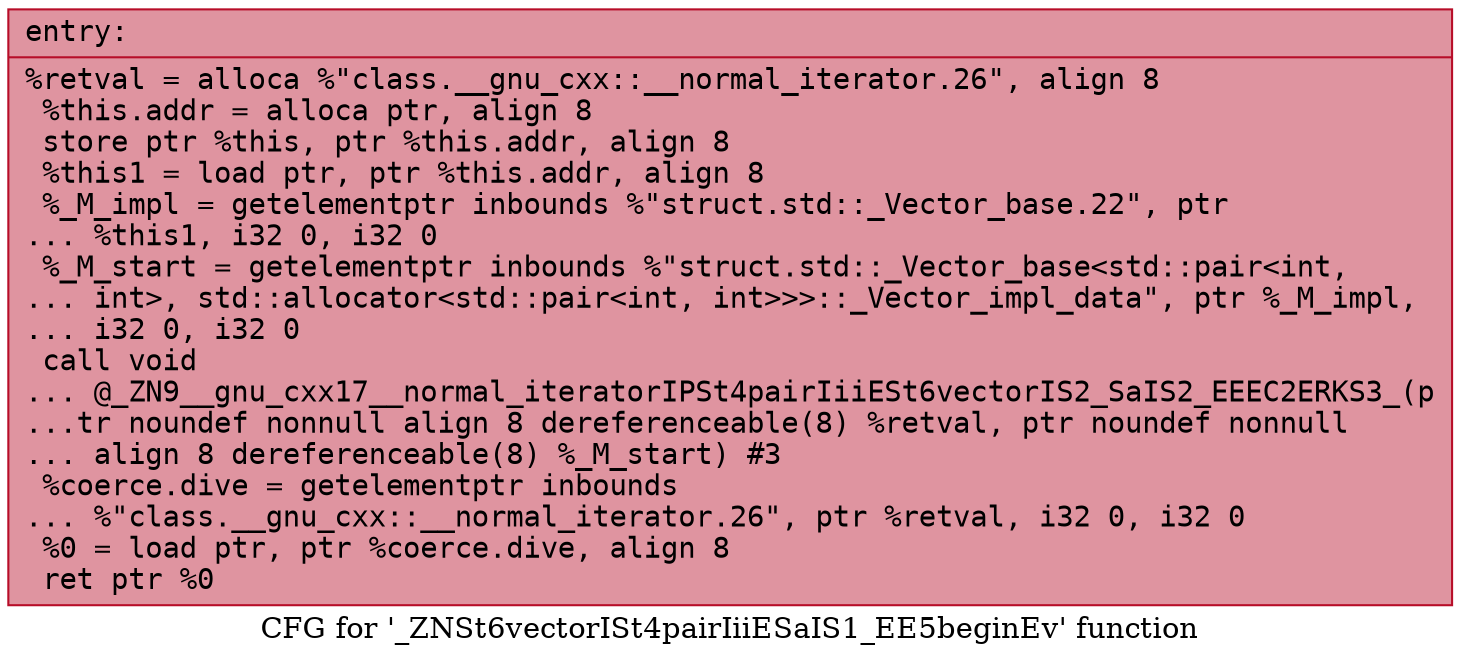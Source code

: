 digraph "CFG for '_ZNSt6vectorISt4pairIiiESaIS1_EE5beginEv' function" {
	label="CFG for '_ZNSt6vectorISt4pairIiiESaIS1_EE5beginEv' function";

	Node0x56307d65fa80 [shape=record,color="#b70d28ff", style=filled, fillcolor="#b70d2870" fontname="Courier",label="{entry:\l|  %retval = alloca %\"class.__gnu_cxx::__normal_iterator.26\", align 8\l  %this.addr = alloca ptr, align 8\l  store ptr %this, ptr %this.addr, align 8\l  %this1 = load ptr, ptr %this.addr, align 8\l  %_M_impl = getelementptr inbounds %\"struct.std::_Vector_base.22\", ptr\l... %this1, i32 0, i32 0\l  %_M_start = getelementptr inbounds %\"struct.std::_Vector_base\<std::pair\<int,\l... int\>, std::allocator\<std::pair\<int, int\>\>\>::_Vector_impl_data\", ptr %_M_impl,\l... i32 0, i32 0\l  call void\l... @_ZN9__gnu_cxx17__normal_iteratorIPSt4pairIiiESt6vectorIS2_SaIS2_EEEC2ERKS3_(p\l...tr noundef nonnull align 8 dereferenceable(8) %retval, ptr noundef nonnull\l... align 8 dereferenceable(8) %_M_start) #3\l  %coerce.dive = getelementptr inbounds\l... %\"class.__gnu_cxx::__normal_iterator.26\", ptr %retval, i32 0, i32 0\l  %0 = load ptr, ptr %coerce.dive, align 8\l  ret ptr %0\l}"];
}
